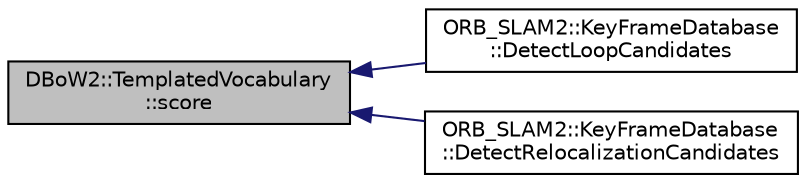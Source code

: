digraph "DBoW2::TemplatedVocabulary::score"
{
  edge [fontname="Helvetica",fontsize="10",labelfontname="Helvetica",labelfontsize="10"];
  node [fontname="Helvetica",fontsize="10",shape=record];
  rankdir="LR";
  Node80 [label="DBoW2::TemplatedVocabulary\l::score",height=0.2,width=0.4,color="black", fillcolor="grey75", style="filled", fontcolor="black"];
  Node80 -> Node81 [dir="back",color="midnightblue",fontsize="10",style="solid",fontname="Helvetica"];
  Node81 [label="ORB_SLAM2::KeyFrameDatabase\l::DetectLoopCandidates",height=0.2,width=0.4,color="black", fillcolor="white", style="filled",URL="$class_o_r_b___s_l_a_m2_1_1_key_frame_database.html#a2d396aae02c4318ea8c7e7eff8059c69",tooltip="在闭环检测中找到与该关键帧可能闭环的关键帧 "];
  Node80 -> Node82 [dir="back",color="midnightblue",fontsize="10",style="solid",fontname="Helvetica"];
  Node82 [label="ORB_SLAM2::KeyFrameDatabase\l::DetectRelocalizationCandidates",height=0.2,width=0.4,color="black", fillcolor="white", style="filled",URL="$class_o_r_b___s_l_a_m2_1_1_key_frame_database.html#a008586e4d07ece0d948d0f1633447a2b",tooltip="在重定位中找到与该帧相似的关键帧 "];
}

